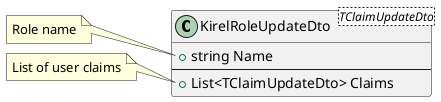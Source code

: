 ﻿@startuml

class KirelRoleUpdateDto<TClaimUpdateDto>{
    +string Name
    --
    +List<TClaimUpdateDto> Claims
}

note left of KirelRoleUpdateDto::Name
  Role name
end note

note left of KirelRoleUpdateDto::Claims
  List of user claims
end note

@enduml